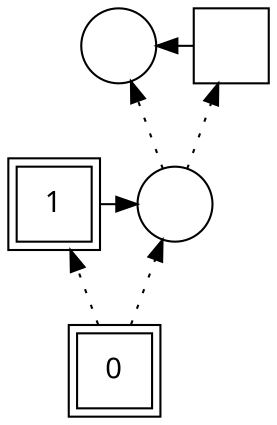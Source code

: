 digraph G {
rankdir = BT;
Node [ fontname="Arial Unicode Multicast"];
Player		[ label="1" shape=square peripheries=2];
Ground		[ label="0" shape=square peripheries=2];
Sausage1		[ label="" shape=circle];
Sausage0		[ label="" shape=circle];
Island		[ label="" shape=square];
{rank=same; Player,Sausage1};
	"Ground" -> "Player" [style=dotted ];
	"Player" -> "Sausage1" [constraint=false];
	"Ground" -> "Sausage1" [style=dotted ];
	"Sausage1" -> "Sausage0" [style=dotted ];
	"Sausage1" -> "Island" [style=dotted ];
	"Island" -> "Sausage0" [constraint=false];
}